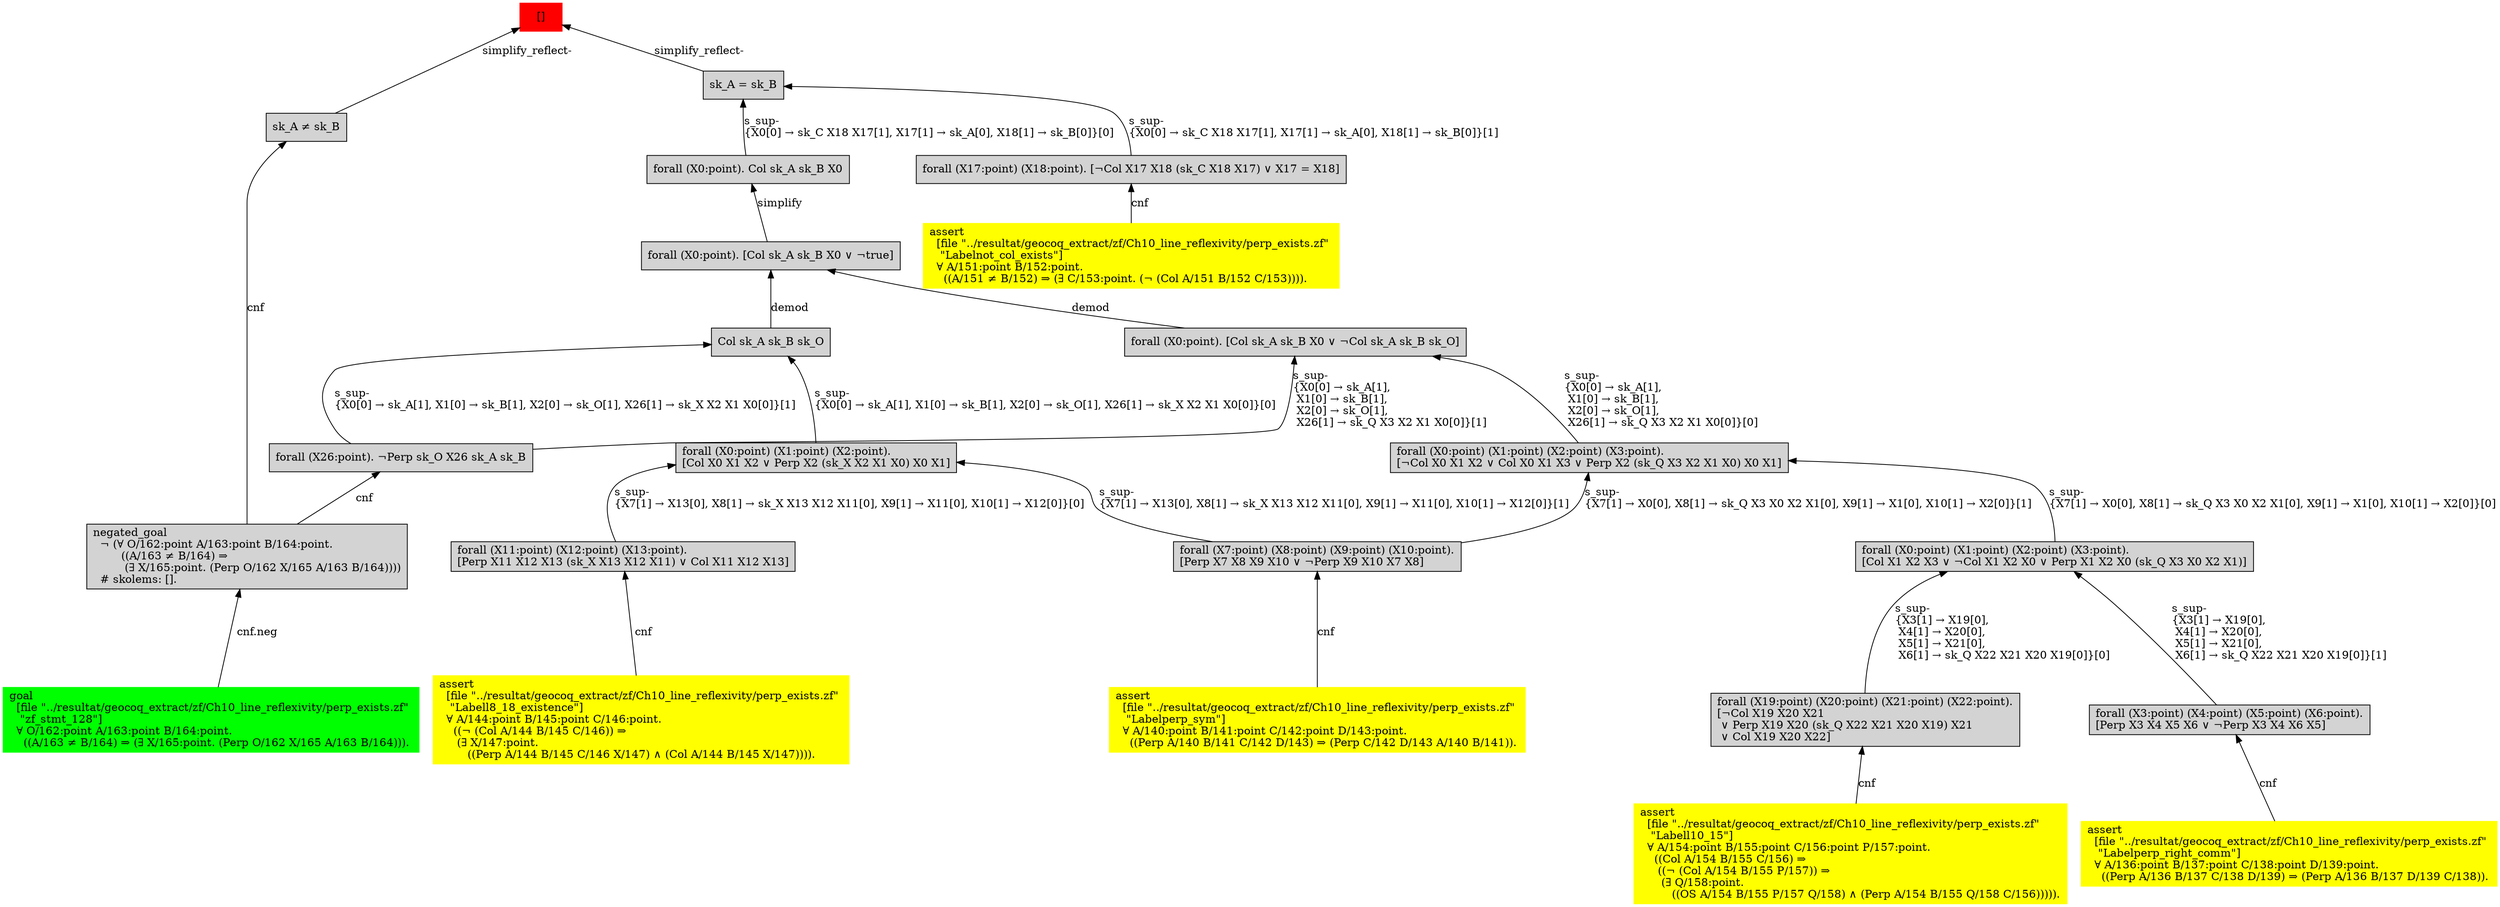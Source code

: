 digraph "unsat_graph" {
  vertex_0 [color=red, label="[]", shape=box, style=filled];
  vertex_0 -> vertex_1 [label="simplify_reflect-", dir="back"];
  vertex_1 [shape=box, label="sk_A ≠ sk_B\l", style=filled];
  vertex_1 -> vertex_2 [label="cnf", dir="back"];
  vertex_2 [shape=box, label="negated_goal\l  ¬ (∀ O/162:point A/163:point B/164:point.\l        ((A/163 ≠ B/164) ⇒\l         (∃ X/165:point. (Perp O/162 X/165 A/163 B/164))))\l  # skolems: [].\l", style=filled];
  vertex_2 -> vertex_3 [label="cnf.neg", dir="back"];
  vertex_3 [color=green, shape=box, label="goal\l  [file \"../resultat/geocoq_extract/zf/Ch10_line_reflexivity/perp_exists.zf\" \l   \"zf_stmt_128\"]\l  ∀ O/162:point A/163:point B/164:point.\l    ((A/163 ≠ B/164) ⇒ (∃ X/165:point. (Perp O/162 X/165 A/163 B/164))).\l", style=filled];
  vertex_0 -> vertex_4 [label="simplify_reflect-", dir="back"];
  vertex_4 [shape=box, label="sk_A = sk_B\l", style=filled];
  vertex_4 -> vertex_5 [label="s_sup-\l\{X0[0] → sk_C X18 X17[1], X17[1] → sk_A[0], X18[1] → sk_B[0]\}[1]\l", dir="back"];
  vertex_5 [shape=box, label="forall (X17:point) (X18:point). [¬Col X17 X18 (sk_C X18 X17) ∨ X17 = X18]\l", style=filled];
  vertex_5 -> vertex_6 [label="cnf", dir="back"];
  vertex_6 [color=yellow, shape=box, label="assert\l  [file \"../resultat/geocoq_extract/zf/Ch10_line_reflexivity/perp_exists.zf\" \l   \"Labelnot_col_exists\"]\l  ∀ A/151:point B/152:point.\l    ((A/151 ≠ B/152) ⇒ (∃ C/153:point. (¬ (Col A/151 B/152 C/153)))).\l", style=filled];
  vertex_4 -> vertex_7 [label="s_sup-\l\{X0[0] → sk_C X18 X17[1], X17[1] → sk_A[0], X18[1] → sk_B[0]\}[0]\l", dir="back"];
  vertex_7 [shape=box, label="forall (X0:point). Col sk_A sk_B X0\l", style=filled];
  vertex_7 -> vertex_8 [label="simplify", dir="back"];
  vertex_8 [shape=box, label="forall (X0:point). [Col sk_A sk_B X0 ∨ ¬true]\l", style=filled];
  vertex_8 -> vertex_9 [label="demod", dir="back"];
  vertex_9 [shape=box, label="Col sk_A sk_B sk_O\l", style=filled];
  vertex_9 -> vertex_10 [label="s_sup-\l\{X0[0] → sk_A[1], X1[0] → sk_B[1], X2[0] → sk_O[1], X26[1] → sk_X X2 X1 X0[0]\}[1]\l", dir="back"];
  vertex_10 [shape=box, label="forall (X26:point). ¬Perp sk_O X26 sk_A sk_B\l", style=filled];
  vertex_10 -> vertex_2 [label="cnf", dir="back"];
  vertex_9 -> vertex_11 [label="s_sup-\l\{X0[0] → sk_A[1], X1[0] → sk_B[1], X2[0] → sk_O[1], X26[1] → sk_X X2 X1 X0[0]\}[0]\l", dir="back"];
  vertex_11 [shape=box, label="forall (X0:point) (X1:point) (X2:point).\l[Col X0 X1 X2 ∨ Perp X2 (sk_X X2 X1 X0) X0 X1]\l", style=filled];
  vertex_11 -> vertex_12 [label="s_sup-\l\{X7[1] → X13[0], X8[1] → sk_X X13 X12 X11[0], X9[1] → X11[0], X10[1] → X12[0]\}[1]\l", dir="back"];
  vertex_12 [shape=box, label="forall (X7:point) (X8:point) (X9:point) (X10:point).\l[Perp X7 X8 X9 X10 ∨ ¬Perp X9 X10 X7 X8]\l", style=filled];
  vertex_12 -> vertex_13 [label="cnf", dir="back"];
  vertex_13 [color=yellow, shape=box, label="assert\l  [file \"../resultat/geocoq_extract/zf/Ch10_line_reflexivity/perp_exists.zf\" \l   \"Labelperp_sym\"]\l  ∀ A/140:point B/141:point C/142:point D/143:point.\l    ((Perp A/140 B/141 C/142 D/143) ⇒ (Perp C/142 D/143 A/140 B/141)).\l", style=filled];
  vertex_11 -> vertex_14 [label="s_sup-\l\{X7[1] → X13[0], X8[1] → sk_X X13 X12 X11[0], X9[1] → X11[0], X10[1] → X12[0]\}[0]\l", dir="back"];
  vertex_14 [shape=box, label="forall (X11:point) (X12:point) (X13:point).\l[Perp X11 X12 X13 (sk_X X13 X12 X11) ∨ Col X11 X12 X13]\l", style=filled];
  vertex_14 -> vertex_15 [label="cnf", dir="back"];
  vertex_15 [color=yellow, shape=box, label="assert\l  [file \"../resultat/geocoq_extract/zf/Ch10_line_reflexivity/perp_exists.zf\" \l   \"Labell8_18_existence\"]\l  ∀ A/144:point B/145:point C/146:point.\l    ((¬ (Col A/144 B/145 C/146)) ⇒\l     (∃ X/147:point.\l        ((Perp A/144 B/145 C/146 X/147) ∧ (Col A/144 B/145 X/147)))).\l", style=filled];
  vertex_8 -> vertex_16 [label="demod", dir="back"];
  vertex_16 [shape=box, label="forall (X0:point). [Col sk_A sk_B X0 ∨ ¬Col sk_A sk_B sk_O]\l", style=filled];
  vertex_16 -> vertex_10 [label="s_sup-\l\{X0[0] → sk_A[1], \l X1[0] → sk_B[1], \l X2[0] → sk_O[1], \l X26[1] → sk_Q X3 X2 X1 X0[0]\}[1]\l", dir="back"];
  vertex_16 -> vertex_17 [label="s_sup-\l\{X0[0] → sk_A[1], \l X1[0] → sk_B[1], \l X2[0] → sk_O[1], \l X26[1] → sk_Q X3 X2 X1 X0[0]\}[0]\l", dir="back"];
  vertex_17 [shape=box, label="forall (X0:point) (X1:point) (X2:point) (X3:point).\l[¬Col X0 X1 X2 ∨ Col X0 X1 X3 ∨ Perp X2 (sk_Q X3 X2 X1 X0) X0 X1]\l", style=filled];
  vertex_17 -> vertex_12 [label="s_sup-\l\{X7[1] → X0[0], X8[1] → sk_Q X3 X0 X2 X1[0], X9[1] → X1[0], X10[1] → X2[0]\}[1]\l", dir="back"];
  vertex_17 -> vertex_18 [label="s_sup-\l\{X7[1] → X0[0], X8[1] → sk_Q X3 X0 X2 X1[0], X9[1] → X1[0], X10[1] → X2[0]\}[0]\l", dir="back"];
  vertex_18 [shape=box, label="forall (X0:point) (X1:point) (X2:point) (X3:point).\l[Col X1 X2 X3 ∨ ¬Col X1 X2 X0 ∨ Perp X1 X2 X0 (sk_Q X3 X0 X2 X1)]\l", style=filled];
  vertex_18 -> vertex_19 [label="s_sup-\l\{X3[1] → X19[0], \l X4[1] → X20[0], \l X5[1] → X21[0], \l X6[1] → sk_Q X22 X21 X20 X19[0]\}[1]\l", dir="back"];
  vertex_19 [shape=box, label="forall (X3:point) (X4:point) (X5:point) (X6:point).\l[Perp X3 X4 X5 X6 ∨ ¬Perp X3 X4 X6 X5]\l", style=filled];
  vertex_19 -> vertex_20 [label="cnf", dir="back"];
  vertex_20 [color=yellow, shape=box, label="assert\l  [file \"../resultat/geocoq_extract/zf/Ch10_line_reflexivity/perp_exists.zf\" \l   \"Labelperp_right_comm\"]\l  ∀ A/136:point B/137:point C/138:point D/139:point.\l    ((Perp A/136 B/137 C/138 D/139) ⇒ (Perp A/136 B/137 D/139 C/138)).\l", style=filled];
  vertex_18 -> vertex_21 [label="s_sup-\l\{X3[1] → X19[0], \l X4[1] → X20[0], \l X5[1] → X21[0], \l X6[1] → sk_Q X22 X21 X20 X19[0]\}[0]\l", dir="back"];
  vertex_21 [shape=box, label="forall (X19:point) (X20:point) (X21:point) (X22:point).\l[¬Col X19 X20 X21\l ∨ Perp X19 X20 (sk_Q X22 X21 X20 X19) X21\l ∨ Col X19 X20 X22]\l", style=filled];
  vertex_21 -> vertex_22 [label="cnf", dir="back"];
  vertex_22 [color=yellow, shape=box, label="assert\l  [file \"../resultat/geocoq_extract/zf/Ch10_line_reflexivity/perp_exists.zf\" \l   \"Labell10_15\"]\l  ∀ A/154:point B/155:point C/156:point P/157:point.\l    ((Col A/154 B/155 C/156) ⇒\l     ((¬ (Col A/154 B/155 P/157)) ⇒\l      (∃ Q/158:point.\l         ((OS A/154 B/155 P/157 Q/158) ∧ (Perp A/154 B/155 Q/158 C/156))))).\l", style=filled];
  }


